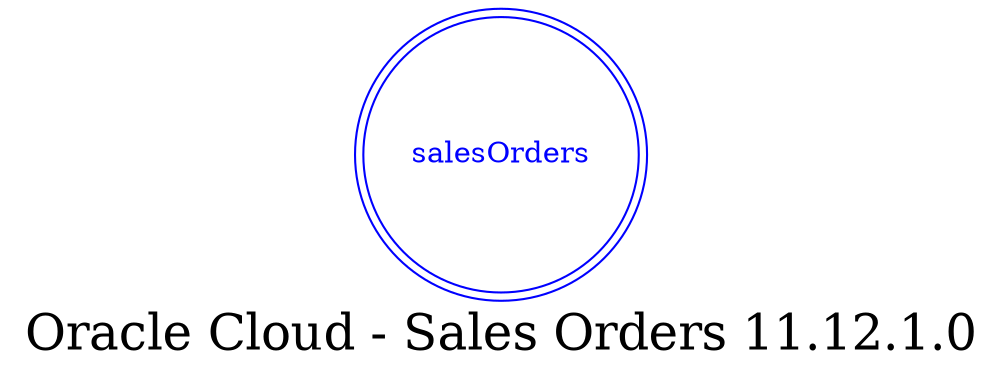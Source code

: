 digraph LexiconGraph {
graph[label="Oracle Cloud - Sales Orders 11.12.1.0", fontsize=24]
splines=true
"salesOrders" [color=blue, fontcolor=blue, shape=doublecircle]
}
